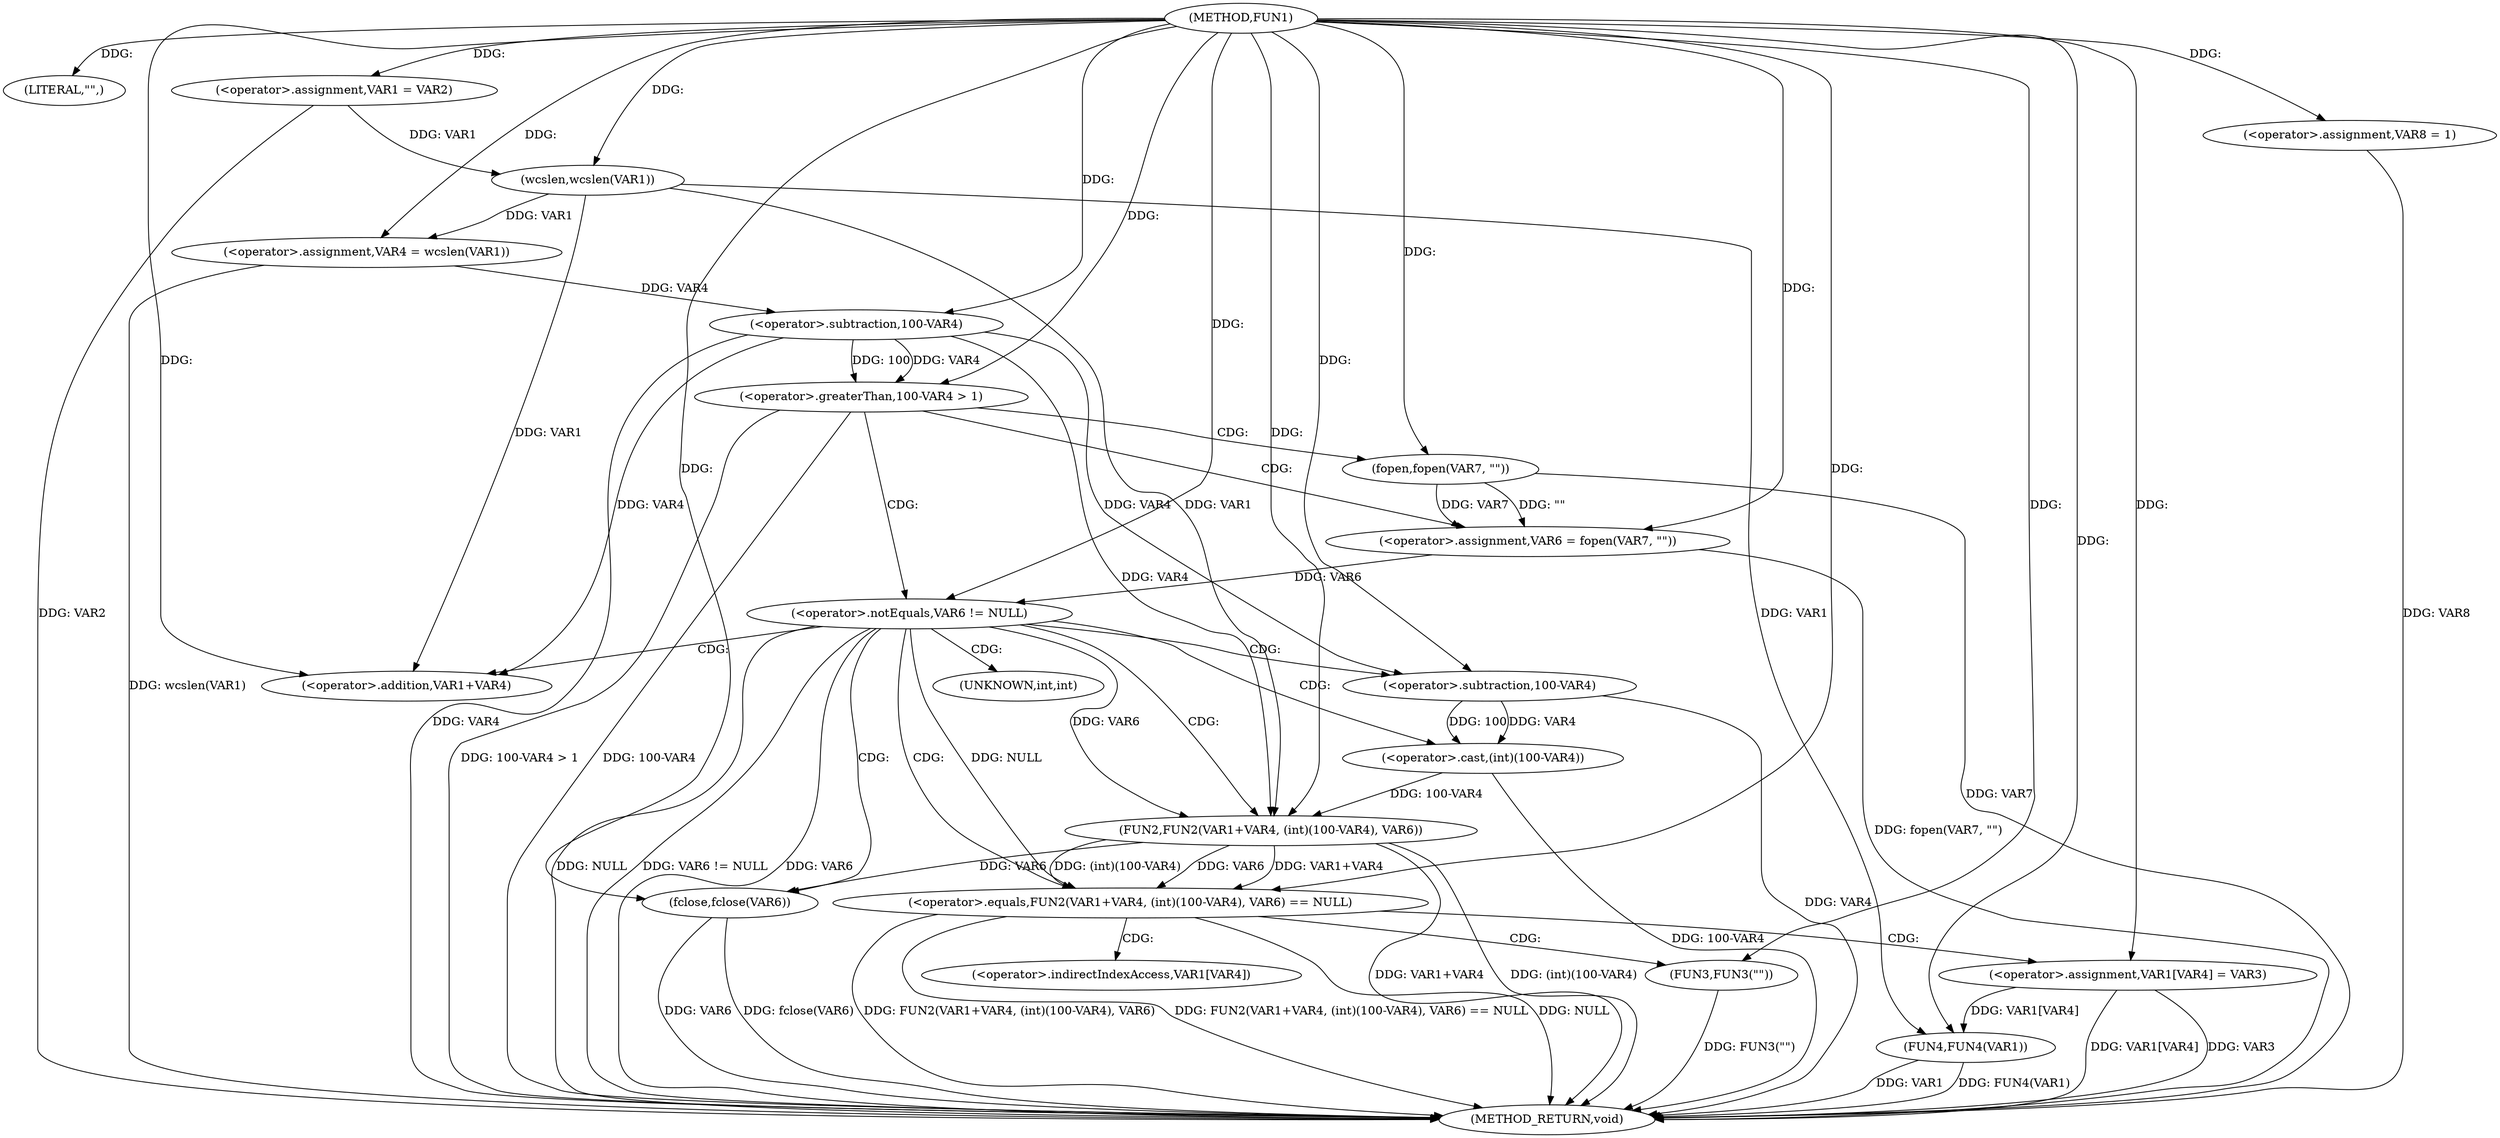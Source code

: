digraph FUN1 {  
"1000100" [label = "(METHOD,FUN1)" ]
"1000159" [label = "(METHOD_RETURN,void)" ]
"1000103" [label = "(LITERAL,\"\",)" ]
"1000104" [label = "(<operator>.assignment,VAR1 = VAR2)" ]
"1000109" [label = "(<operator>.assignment,VAR4 = wcslen(VAR1))" ]
"1000111" [label = "(wcslen,wcslen(VAR1))" ]
"1000115" [label = "(<operator>.greaterThan,100-VAR4 > 1)" ]
"1000116" [label = "(<operator>.subtraction,100-VAR4)" ]
"1000121" [label = "(<operator>.assignment,VAR6 = fopen(VAR7, \"\"))" ]
"1000123" [label = "(fopen,fopen(VAR7, \"\"))" ]
"1000127" [label = "(<operator>.notEquals,VAR6 != NULL)" ]
"1000132" [label = "(<operator>.equals,FUN2(VAR1+VAR4, (int)(100-VAR4), VAR6) == NULL)" ]
"1000133" [label = "(FUN2,FUN2(VAR1+VAR4, (int)(100-VAR4), VAR6))" ]
"1000134" [label = "(<operator>.addition,VAR1+VAR4)" ]
"1000137" [label = "(<operator>.cast,(int)(100-VAR4))" ]
"1000139" [label = "(<operator>.subtraction,100-VAR4)" ]
"1000145" [label = "(FUN3,FUN3(\"\"))" ]
"1000147" [label = "(<operator>.assignment,VAR1[VAR4] = VAR3)" ]
"1000152" [label = "(fclose,fclose(VAR6))" ]
"1000154" [label = "(<operator>.assignment,VAR8 = 1)" ]
"1000157" [label = "(FUN4,FUN4(VAR1))" ]
"1000138" [label = "(UNKNOWN,int,int)" ]
"1000148" [label = "(<operator>.indirectIndexAccess,VAR1[VAR4])" ]
  "1000147" -> "1000159"  [ label = "DDG: VAR3"] 
  "1000157" -> "1000159"  [ label = "DDG: FUN4(VAR1)"] 
  "1000152" -> "1000159"  [ label = "DDG: fclose(VAR6)"] 
  "1000147" -> "1000159"  [ label = "DDG: VAR1[VAR4]"] 
  "1000116" -> "1000159"  [ label = "DDG: VAR4"] 
  "1000132" -> "1000159"  [ label = "DDG: FUN2(VAR1+VAR4, (int)(100-VAR4), VAR6)"] 
  "1000127" -> "1000159"  [ label = "DDG: VAR6"] 
  "1000123" -> "1000159"  [ label = "DDG: VAR7"] 
  "1000121" -> "1000159"  [ label = "DDG: fopen(VAR7, \"\")"] 
  "1000132" -> "1000159"  [ label = "DDG: FUN2(VAR1+VAR4, (int)(100-VAR4), VAR6) == NULL"] 
  "1000139" -> "1000159"  [ label = "DDG: VAR4"] 
  "1000137" -> "1000159"  [ label = "DDG: 100-VAR4"] 
  "1000127" -> "1000159"  [ label = "DDG: NULL"] 
  "1000154" -> "1000159"  [ label = "DDG: VAR8"] 
  "1000157" -> "1000159"  [ label = "DDG: VAR1"] 
  "1000133" -> "1000159"  [ label = "DDG: VAR1+VAR4"] 
  "1000115" -> "1000159"  [ label = "DDG: 100-VAR4 > 1"] 
  "1000127" -> "1000159"  [ label = "DDG: VAR6 != NULL"] 
  "1000152" -> "1000159"  [ label = "DDG: VAR6"] 
  "1000132" -> "1000159"  [ label = "DDG: NULL"] 
  "1000145" -> "1000159"  [ label = "DDG: FUN3(\"\")"] 
  "1000109" -> "1000159"  [ label = "DDG: wcslen(VAR1)"] 
  "1000115" -> "1000159"  [ label = "DDG: 100-VAR4"] 
  "1000133" -> "1000159"  [ label = "DDG: (int)(100-VAR4)"] 
  "1000104" -> "1000159"  [ label = "DDG: VAR2"] 
  "1000100" -> "1000103"  [ label = "DDG: "] 
  "1000100" -> "1000104"  [ label = "DDG: "] 
  "1000111" -> "1000109"  [ label = "DDG: VAR1"] 
  "1000100" -> "1000109"  [ label = "DDG: "] 
  "1000104" -> "1000111"  [ label = "DDG: VAR1"] 
  "1000100" -> "1000111"  [ label = "DDG: "] 
  "1000116" -> "1000115"  [ label = "DDG: 100"] 
  "1000116" -> "1000115"  [ label = "DDG: VAR4"] 
  "1000100" -> "1000116"  [ label = "DDG: "] 
  "1000109" -> "1000116"  [ label = "DDG: VAR4"] 
  "1000100" -> "1000115"  [ label = "DDG: "] 
  "1000123" -> "1000121"  [ label = "DDG: VAR7"] 
  "1000123" -> "1000121"  [ label = "DDG: \"\""] 
  "1000100" -> "1000121"  [ label = "DDG: "] 
  "1000100" -> "1000123"  [ label = "DDG: "] 
  "1000121" -> "1000127"  [ label = "DDG: VAR6"] 
  "1000100" -> "1000127"  [ label = "DDG: "] 
  "1000133" -> "1000132"  [ label = "DDG: VAR1+VAR4"] 
  "1000133" -> "1000132"  [ label = "DDG: (int)(100-VAR4)"] 
  "1000133" -> "1000132"  [ label = "DDG: VAR6"] 
  "1000111" -> "1000133"  [ label = "DDG: VAR1"] 
  "1000100" -> "1000133"  [ label = "DDG: "] 
  "1000116" -> "1000133"  [ label = "DDG: VAR4"] 
  "1000111" -> "1000134"  [ label = "DDG: VAR1"] 
  "1000100" -> "1000134"  [ label = "DDG: "] 
  "1000116" -> "1000134"  [ label = "DDG: VAR4"] 
  "1000137" -> "1000133"  [ label = "DDG: 100-VAR4"] 
  "1000139" -> "1000137"  [ label = "DDG: 100"] 
  "1000139" -> "1000137"  [ label = "DDG: VAR4"] 
  "1000100" -> "1000139"  [ label = "DDG: "] 
  "1000116" -> "1000139"  [ label = "DDG: VAR4"] 
  "1000127" -> "1000133"  [ label = "DDG: VAR6"] 
  "1000127" -> "1000132"  [ label = "DDG: NULL"] 
  "1000100" -> "1000132"  [ label = "DDG: "] 
  "1000100" -> "1000145"  [ label = "DDG: "] 
  "1000100" -> "1000147"  [ label = "DDG: "] 
  "1000133" -> "1000152"  [ label = "DDG: VAR6"] 
  "1000100" -> "1000152"  [ label = "DDG: "] 
  "1000100" -> "1000154"  [ label = "DDG: "] 
  "1000147" -> "1000157"  [ label = "DDG: VAR1[VAR4]"] 
  "1000111" -> "1000157"  [ label = "DDG: VAR1"] 
  "1000100" -> "1000157"  [ label = "DDG: "] 
  "1000115" -> "1000121"  [ label = "CDG: "] 
  "1000115" -> "1000127"  [ label = "CDG: "] 
  "1000115" -> "1000123"  [ label = "CDG: "] 
  "1000127" -> "1000132"  [ label = "CDG: "] 
  "1000127" -> "1000137"  [ label = "CDG: "] 
  "1000127" -> "1000152"  [ label = "CDG: "] 
  "1000127" -> "1000139"  [ label = "CDG: "] 
  "1000127" -> "1000133"  [ label = "CDG: "] 
  "1000127" -> "1000138"  [ label = "CDG: "] 
  "1000127" -> "1000134"  [ label = "CDG: "] 
  "1000132" -> "1000147"  [ label = "CDG: "] 
  "1000132" -> "1000145"  [ label = "CDG: "] 
  "1000132" -> "1000148"  [ label = "CDG: "] 
}
